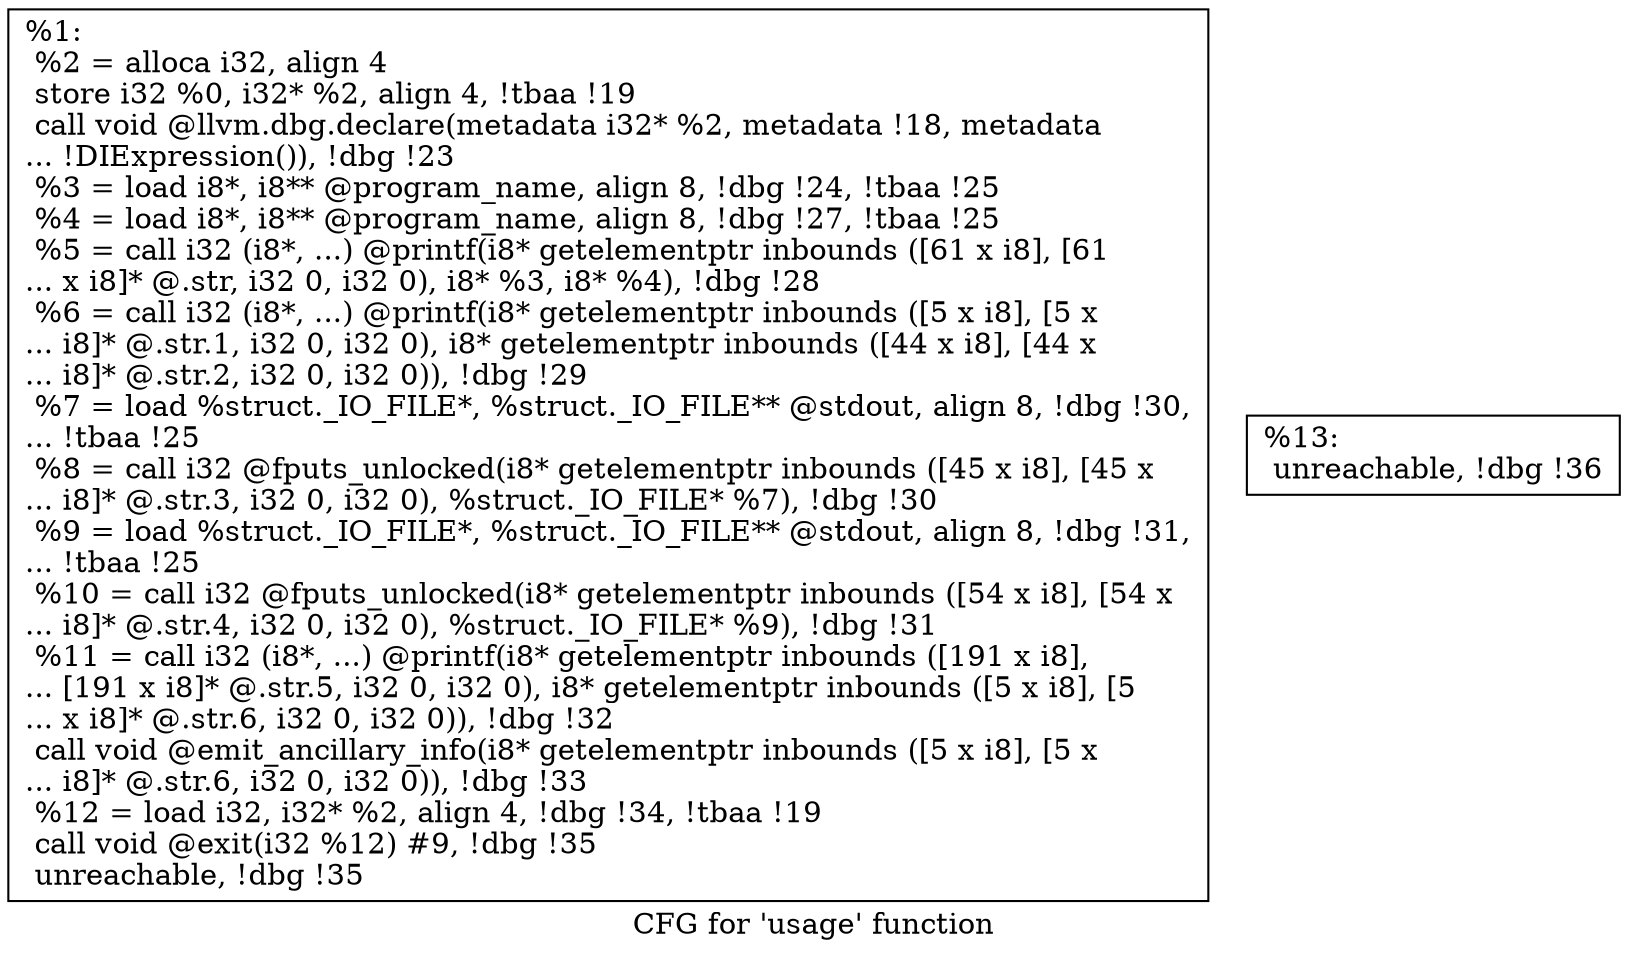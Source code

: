 digraph "CFG for 'usage' function" {
	label="CFG for 'usage' function";

	Node0x25bc080 [shape=record,label="{%1:\l  %2 = alloca i32, align 4\l  store i32 %0, i32* %2, align 4, !tbaa !19\l  call void @llvm.dbg.declare(metadata i32* %2, metadata !18, metadata\l... !DIExpression()), !dbg !23\l  %3 = load i8*, i8** @program_name, align 8, !dbg !24, !tbaa !25\l  %4 = load i8*, i8** @program_name, align 8, !dbg !27, !tbaa !25\l  %5 = call i32 (i8*, ...) @printf(i8* getelementptr inbounds ([61 x i8], [61\l... x i8]* @.str, i32 0, i32 0), i8* %3, i8* %4), !dbg !28\l  %6 = call i32 (i8*, ...) @printf(i8* getelementptr inbounds ([5 x i8], [5 x\l... i8]* @.str.1, i32 0, i32 0), i8* getelementptr inbounds ([44 x i8], [44 x\l... i8]* @.str.2, i32 0, i32 0)), !dbg !29\l  %7 = load %struct._IO_FILE*, %struct._IO_FILE** @stdout, align 8, !dbg !30,\l... !tbaa !25\l  %8 = call i32 @fputs_unlocked(i8* getelementptr inbounds ([45 x i8], [45 x\l... i8]* @.str.3, i32 0, i32 0), %struct._IO_FILE* %7), !dbg !30\l  %9 = load %struct._IO_FILE*, %struct._IO_FILE** @stdout, align 8, !dbg !31,\l... !tbaa !25\l  %10 = call i32 @fputs_unlocked(i8* getelementptr inbounds ([54 x i8], [54 x\l... i8]* @.str.4, i32 0, i32 0), %struct._IO_FILE* %9), !dbg !31\l  %11 = call i32 (i8*, ...) @printf(i8* getelementptr inbounds ([191 x i8],\l... [191 x i8]* @.str.5, i32 0, i32 0), i8* getelementptr inbounds ([5 x i8], [5\l... x i8]* @.str.6, i32 0, i32 0)), !dbg !32\l  call void @emit_ancillary_info(i8* getelementptr inbounds ([5 x i8], [5 x\l... i8]* @.str.6, i32 0, i32 0)), !dbg !33\l  %12 = load i32, i32* %2, align 4, !dbg !34, !tbaa !19\l  call void @exit(i32 %12) #9, !dbg !35\l  unreachable, !dbg !35\l}"];
	Node0x25c4cc0 [shape=record,label="{%13:                                                  \l  unreachable, !dbg !36\l}"];
}
